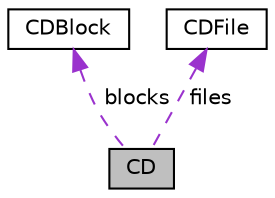 digraph "CD"
{
 // LATEX_PDF_SIZE
  edge [fontname="Helvetica",fontsize="10",labelfontname="Helvetica",labelfontsize="10"];
  node [fontname="Helvetica",fontsize="10",shape=record];
  Node1 [label="CD",height=0.2,width=0.4,color="black", fillcolor="grey75", style="filled", fontcolor="black",tooltip="cdSize grosse der CDROOM"];
  Node2 -> Node1 [dir="back",color="darkorchid3",fontsize="10",style="dashed",label=" blocks" ,fontname="Helvetica"];
  Node2 [label="CDBlock",height=0.2,width=0.4,color="black", fillcolor="white", style="filled",URL="$struct_c_d_block.html",tooltip="frei ob block ist frei"];
  Node3 -> Node1 [dir="back",color="darkorchid3",fontsize="10",style="dashed",label=" files" ,fontname="Helvetica"];
  Node3 [label="CDFile",height=0.2,width=0.4,color="black", fillcolor="white", style="filled",URL="$struct_c_d_file.html",tooltip="CDroomEmulator."];
}
